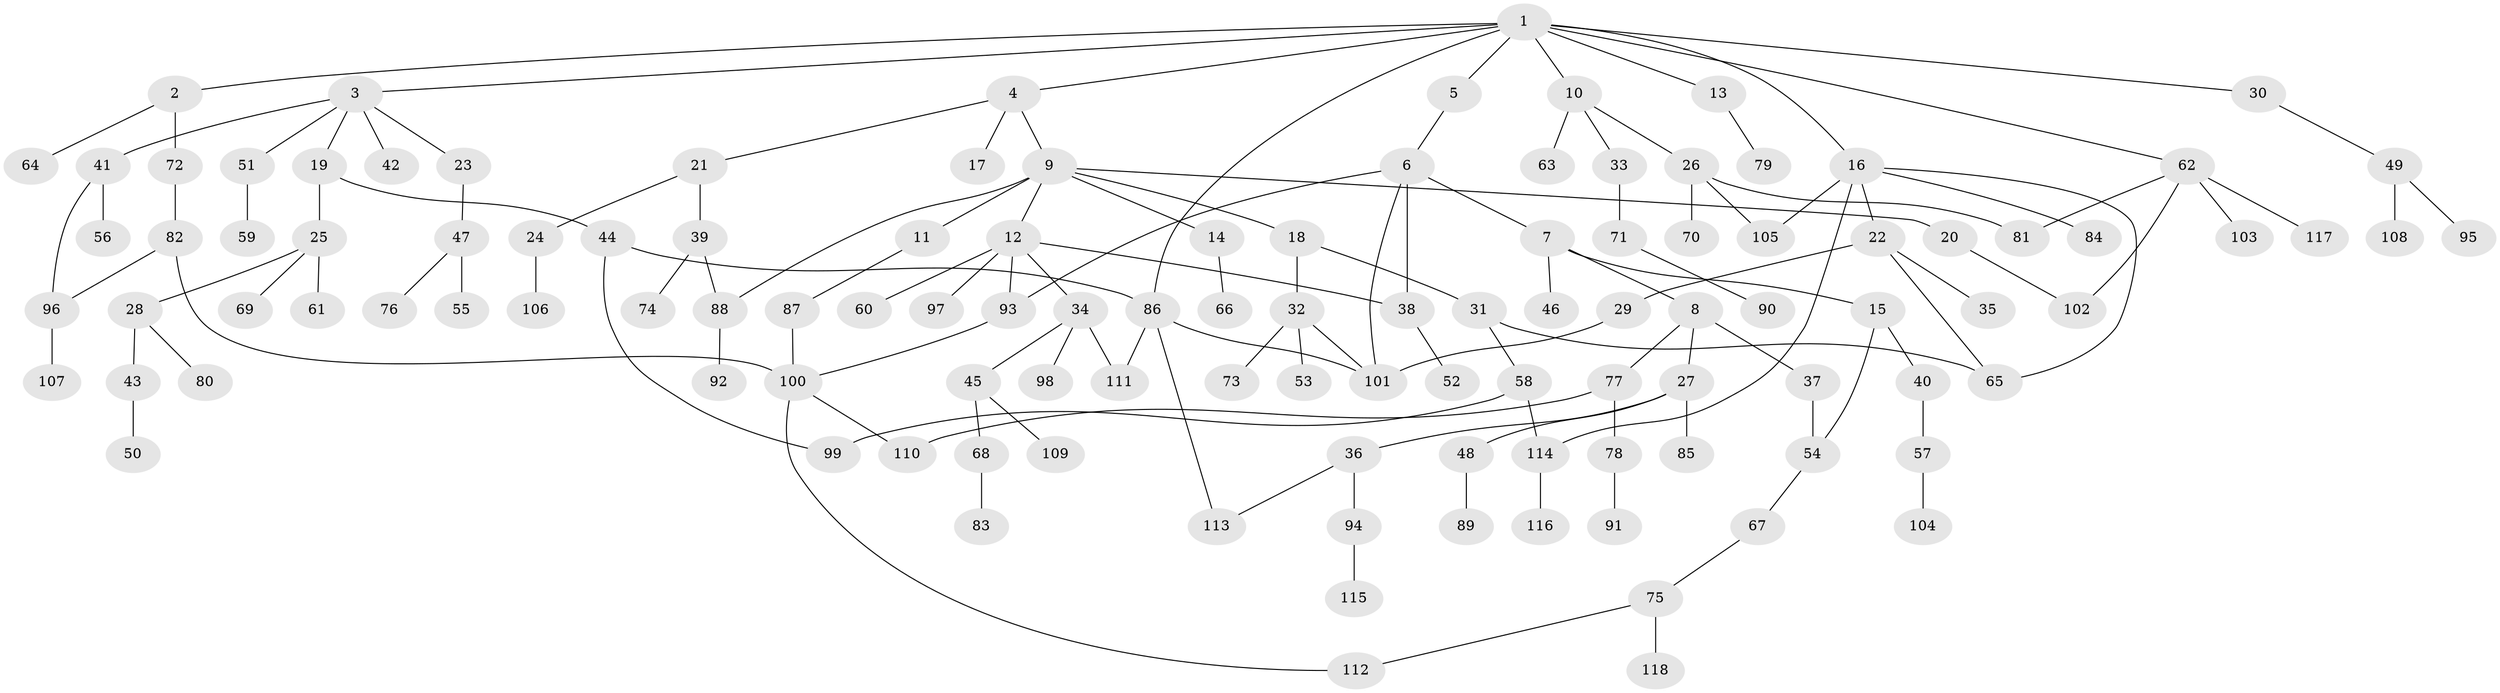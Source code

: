 // Generated by graph-tools (version 1.1) at 2025/25/03/09/25 03:25:27]
// undirected, 118 vertices, 139 edges
graph export_dot {
graph [start="1"]
  node [color=gray90,style=filled];
  1;
  2;
  3;
  4;
  5;
  6;
  7;
  8;
  9;
  10;
  11;
  12;
  13;
  14;
  15;
  16;
  17;
  18;
  19;
  20;
  21;
  22;
  23;
  24;
  25;
  26;
  27;
  28;
  29;
  30;
  31;
  32;
  33;
  34;
  35;
  36;
  37;
  38;
  39;
  40;
  41;
  42;
  43;
  44;
  45;
  46;
  47;
  48;
  49;
  50;
  51;
  52;
  53;
  54;
  55;
  56;
  57;
  58;
  59;
  60;
  61;
  62;
  63;
  64;
  65;
  66;
  67;
  68;
  69;
  70;
  71;
  72;
  73;
  74;
  75;
  76;
  77;
  78;
  79;
  80;
  81;
  82;
  83;
  84;
  85;
  86;
  87;
  88;
  89;
  90;
  91;
  92;
  93;
  94;
  95;
  96;
  97;
  98;
  99;
  100;
  101;
  102;
  103;
  104;
  105;
  106;
  107;
  108;
  109;
  110;
  111;
  112;
  113;
  114;
  115;
  116;
  117;
  118;
  1 -- 2;
  1 -- 3;
  1 -- 4;
  1 -- 5;
  1 -- 10;
  1 -- 13;
  1 -- 16;
  1 -- 30;
  1 -- 62;
  1 -- 86;
  2 -- 64;
  2 -- 72;
  3 -- 19;
  3 -- 23;
  3 -- 41;
  3 -- 42;
  3 -- 51;
  4 -- 9;
  4 -- 17;
  4 -- 21;
  5 -- 6;
  6 -- 7;
  6 -- 38;
  6 -- 93;
  6 -- 101;
  7 -- 8;
  7 -- 15;
  7 -- 46;
  8 -- 27;
  8 -- 37;
  8 -- 77;
  9 -- 11;
  9 -- 12;
  9 -- 14;
  9 -- 18;
  9 -- 20;
  9 -- 88;
  10 -- 26;
  10 -- 33;
  10 -- 63;
  11 -- 87;
  12 -- 34;
  12 -- 60;
  12 -- 93;
  12 -- 97;
  12 -- 38;
  13 -- 79;
  14 -- 66;
  15 -- 40;
  15 -- 54;
  16 -- 22;
  16 -- 84;
  16 -- 114;
  16 -- 105;
  16 -- 65;
  18 -- 31;
  18 -- 32;
  19 -- 25;
  19 -- 44;
  20 -- 102;
  21 -- 24;
  21 -- 39;
  22 -- 29;
  22 -- 35;
  22 -- 65;
  23 -- 47;
  24 -- 106;
  25 -- 28;
  25 -- 61;
  25 -- 69;
  26 -- 70;
  26 -- 105;
  26 -- 81;
  27 -- 36;
  27 -- 48;
  27 -- 85;
  28 -- 43;
  28 -- 80;
  29 -- 101;
  30 -- 49;
  31 -- 58;
  31 -- 65;
  32 -- 53;
  32 -- 73;
  32 -- 101;
  33 -- 71;
  34 -- 45;
  34 -- 98;
  34 -- 111;
  36 -- 94;
  36 -- 113;
  37 -- 54;
  38 -- 52;
  39 -- 74;
  39 -- 88;
  40 -- 57;
  41 -- 56;
  41 -- 96;
  43 -- 50;
  44 -- 99;
  44 -- 86;
  45 -- 68;
  45 -- 109;
  47 -- 55;
  47 -- 76;
  48 -- 89;
  49 -- 95;
  49 -- 108;
  51 -- 59;
  54 -- 67;
  57 -- 104;
  58 -- 99;
  58 -- 114;
  62 -- 81;
  62 -- 103;
  62 -- 117;
  62 -- 102;
  67 -- 75;
  68 -- 83;
  71 -- 90;
  72 -- 82;
  75 -- 118;
  75 -- 112;
  77 -- 78;
  77 -- 110;
  78 -- 91;
  82 -- 96;
  82 -- 100;
  86 -- 101;
  86 -- 111;
  86 -- 113;
  87 -- 100;
  88 -- 92;
  93 -- 100;
  94 -- 115;
  96 -- 107;
  100 -- 112;
  100 -- 110;
  114 -- 116;
}
